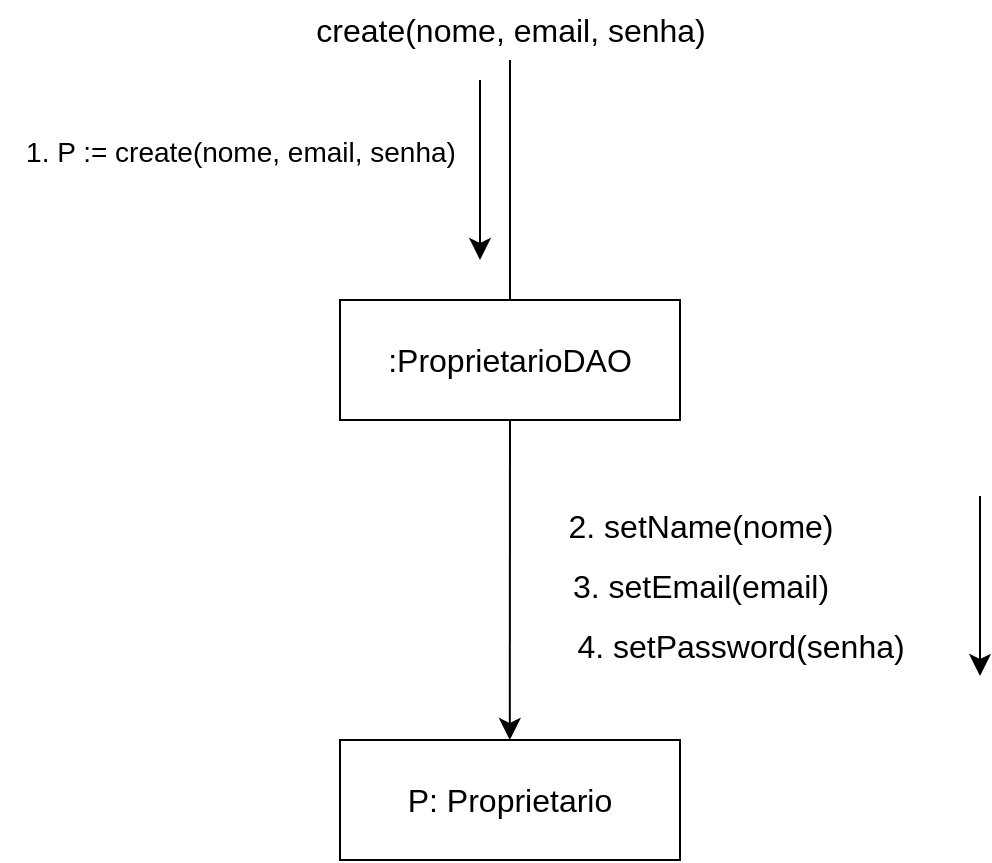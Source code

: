 <mxfile version="22.1.5" type="device">
  <diagram name="Página-1" id="cPSNi7r_4B1eX6Dvwcpm">
    <mxGraphModel dx="1473" dy="844" grid="1" gridSize="10" guides="1" tooltips="1" connect="1" arrows="1" fold="1" page="1" pageScale="1" pageWidth="850" pageHeight="1100" math="0" shadow="0">
      <root>
        <mxCell id="0" />
        <mxCell id="1" parent="0" />
        <mxCell id="J08tAfY-yrUdoFLxVI3k-110" style="edgeStyle=none;curved=1;rounded=0;orthogonalLoop=1;jettySize=auto;html=1;exitX=0.5;exitY=1;exitDx=0;exitDy=0;fontSize=12;startSize=8;endSize=8;" edge="1" parent="1" source="J08tAfY-yrUdoFLxVI3k-102">
          <mxGeometry relative="1" as="geometry">
            <mxPoint x="264.895" y="540" as="targetPoint" />
          </mxGeometry>
        </mxCell>
        <mxCell id="J08tAfY-yrUdoFLxVI3k-111" style="edgeStyle=none;curved=1;rounded=0;orthogonalLoop=1;jettySize=auto;html=1;exitX=0.5;exitY=0;exitDx=0;exitDy=0;fontSize=12;startSize=8;endSize=8;endArrow=none;endFill=0;" edge="1" parent="1" source="J08tAfY-yrUdoFLxVI3k-102" target="J08tAfY-yrUdoFLxVI3k-104">
          <mxGeometry relative="1" as="geometry" />
        </mxCell>
        <mxCell id="J08tAfY-yrUdoFLxVI3k-102" value=":ProprietarioDAO" style="rounded=0;whiteSpace=wrap;html=1;fontSize=16;" vertex="1" parent="1">
          <mxGeometry x="180" y="320" width="170" height="60" as="geometry" />
        </mxCell>
        <mxCell id="J08tAfY-yrUdoFLxVI3k-104" value="create(nome, email, senha)" style="text;html=1;align=center;verticalAlign=middle;resizable=0;points=[];autosize=1;strokeColor=none;fillColor=none;fontSize=16;" vertex="1" parent="1">
          <mxGeometry x="155" y="170" width="220" height="30" as="geometry" />
        </mxCell>
        <mxCell id="J08tAfY-yrUdoFLxVI3k-106" value="" style="endArrow=classic;html=1;rounded=0;fontSize=12;startSize=8;endSize=8;curved=1;" edge="1" parent="1">
          <mxGeometry width="50" height="50" relative="1" as="geometry">
            <mxPoint x="250" y="210" as="sourcePoint" />
            <mxPoint x="250" y="300" as="targetPoint" />
          </mxGeometry>
        </mxCell>
        <mxCell id="J08tAfY-yrUdoFLxVI3k-107" value="&lt;font style=&quot;font-size: 14px;&quot;&gt;1. P := create(nome, email, senha)&lt;/font&gt;" style="text;html=1;align=center;verticalAlign=middle;resizable=0;points=[];autosize=1;strokeColor=none;fillColor=none;fontSize=16;" vertex="1" parent="1">
          <mxGeometry x="10" y="230" width="240" height="30" as="geometry" />
        </mxCell>
        <mxCell id="J08tAfY-yrUdoFLxVI3k-112" value="P: Proprietario" style="rounded=0;whiteSpace=wrap;html=1;fontSize=16;" vertex="1" parent="1">
          <mxGeometry x="180" y="540" width="170" height="60" as="geometry" />
        </mxCell>
        <mxCell id="J08tAfY-yrUdoFLxVI3k-113" value="2. setName(nome)" style="text;html=1;align=center;verticalAlign=middle;resizable=0;points=[];autosize=1;strokeColor=none;fillColor=none;fontSize=16;" vertex="1" parent="1">
          <mxGeometry x="280" y="418" width="160" height="30" as="geometry" />
        </mxCell>
        <mxCell id="J08tAfY-yrUdoFLxVI3k-114" value="3. setEmail(email)" style="text;html=1;align=center;verticalAlign=middle;resizable=0;points=[];autosize=1;strokeColor=none;fillColor=none;fontSize=16;" vertex="1" parent="1">
          <mxGeometry x="285" y="448" width="150" height="30" as="geometry" />
        </mxCell>
        <mxCell id="J08tAfY-yrUdoFLxVI3k-115" value="4. setPassword(senha)" style="text;html=1;align=center;verticalAlign=middle;resizable=0;points=[];autosize=1;strokeColor=none;fillColor=none;fontSize=16;" vertex="1" parent="1">
          <mxGeometry x="285" y="478" width="190" height="30" as="geometry" />
        </mxCell>
        <mxCell id="J08tAfY-yrUdoFLxVI3k-116" value="" style="endArrow=classic;html=1;rounded=0;fontSize=12;startSize=8;endSize=8;curved=1;" edge="1" parent="1">
          <mxGeometry width="50" height="50" relative="1" as="geometry">
            <mxPoint x="500" y="418" as="sourcePoint" />
            <mxPoint x="500" y="508" as="targetPoint" />
          </mxGeometry>
        </mxCell>
      </root>
    </mxGraphModel>
  </diagram>
</mxfile>
